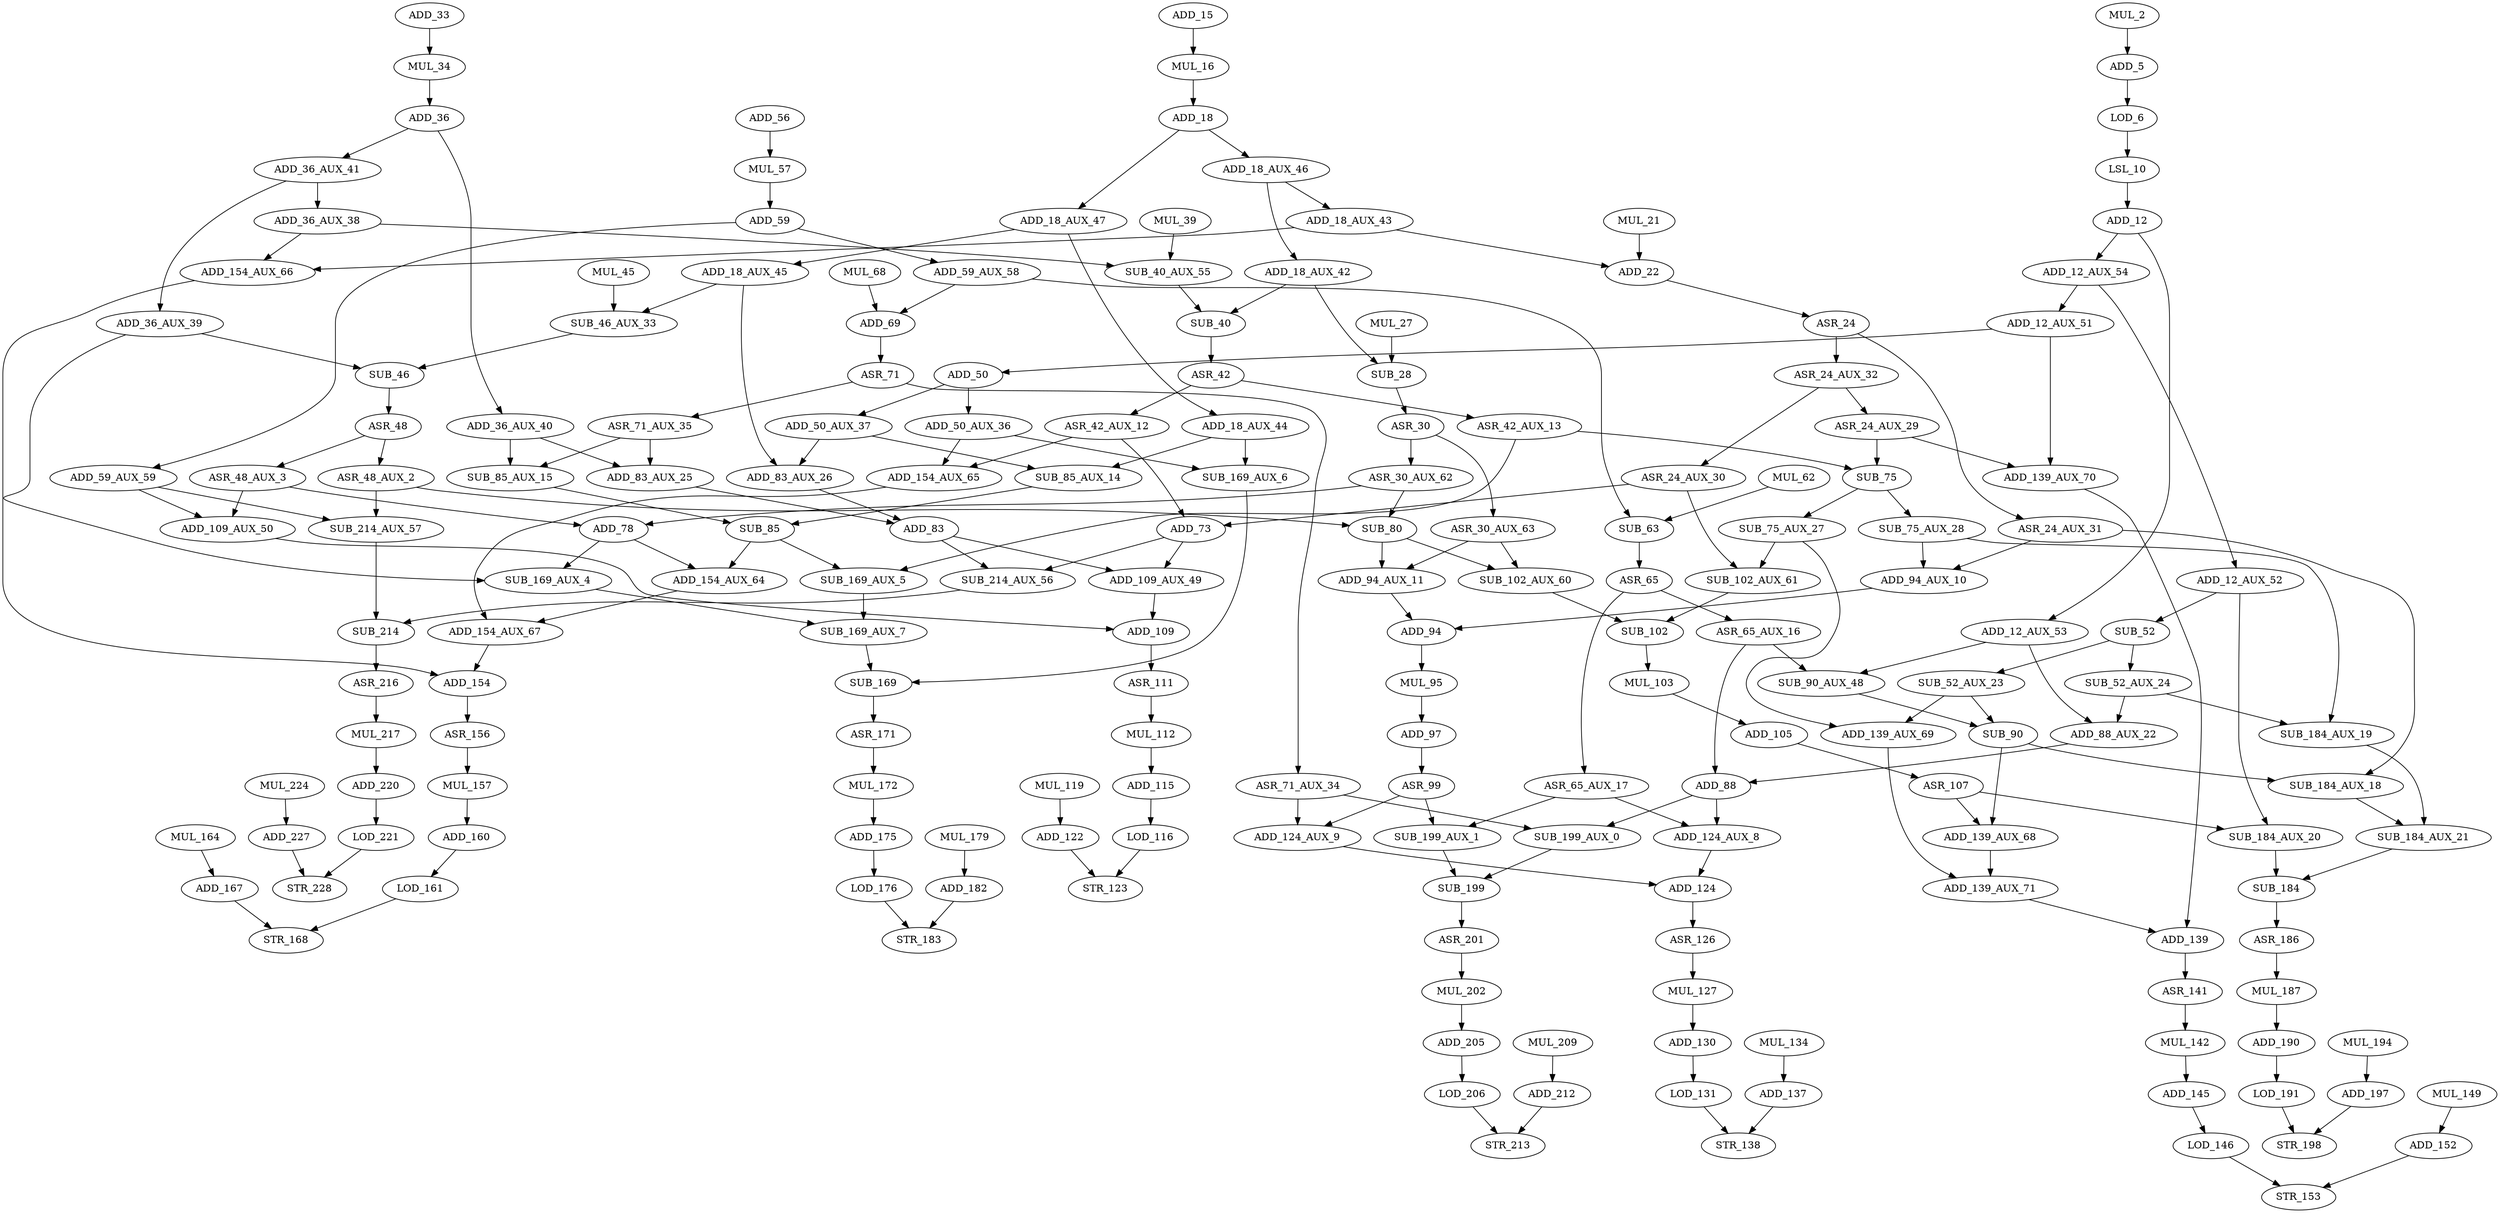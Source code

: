 digraph idctcol {
	ADD_167 [label = ADD_167 ];
	SUB_169_AUX_7 [label = SUB_169_AUX_7 ];
	ADD_36_AUX_40 [label = ADD_36_AUX_40 ];
	SUB_40 [label = SUB_40 ];
	LOD_116 [label = LOD_116 ];
	SUB_85 [label = SUB_85 ];
	MUL_157 [label = MUL_157 ];
	ASR_216 [label = ASR_216 ];
	SUB_52 [label = SUB_52 ];
	ADD_97 [label = ADD_97 ];
	ASR_42 [label = ASR_42 ];
	SUB_75_AUX_28 [label = SUB_75_AUX_28 ];
	SUB_169_AUX_5 [label = SUB_169_AUX_5 ];
	ADD_154_AUX_65 [label = ADD_154_AUX_65 ];
	ADD_139_AUX_71 [label = ADD_139_AUX_71 ];
	SUB_85_AUX_14 [label = SUB_85_AUX_14 ];
	ASR_65_AUX_17 [label = ASR_65_AUX_17 ];
	STR_213 [label = STR_213 ];
	ADD_137 [label = ADD_137 ];
	SUB_184_AUX_20 [label = SUB_184_AUX_20 ];
	ADD_105 [label = ADD_105 ];
	LOD_221 [label = LOD_221 ];
	LOD_191 [label = LOD_191 ];
	MUL_217 [label = MUL_217 ];
	ADD_190 [label = ADD_190 ];
	ADD_78 [label = ADD_78 ];
	ADD_22 [label = ADD_22 ];
	MUL_2 [label = MUL_2 ];
	LOD_206 [label = LOD_206 ];
	ADD_15 [label = ADD_15 ];
	ADD_197 [label = ADD_197 ];
	ASR_48 [label = ASR_48 ];
	ADD_88 [label = ADD_88 ];
	ADD_18_AUX_43 [label = ADD_18_AUX_43 ];
	MUL_187 [label = MUL_187 ];
	SUB_46_AUX_33 [label = SUB_46_AUX_33 ];
	ADD_154_AUX_64 [label = ADD_154_AUX_64 ];
	ASR_48_AUX_2 [label = ASR_48_AUX_2 ];
	SUB_214_AUX_56 [label = SUB_214_AUX_56 ];
	MUL_179 [label = MUL_179 ];
	MUL_119 [label = MUL_119 ];
	ADD_83 [label = ADD_83 ];
	ADD_18_AUX_45 [label = ADD_18_AUX_45 ];
	MUL_21 [label = MUL_21 ];
	ADD_50_AUX_37 [label = ADD_50_AUX_37 ];
	SUB_169 [label = SUB_169 ];
	ADD_12_AUX_52 [label = ADD_12_AUX_52 ];
	SUB_102 [label = SUB_102 ];
	ASR_65_AUX_16 [label = ASR_65_AUX_16 ];
	SUB_90 [label = SUB_90 ];
	ADD_50_AUX_36 [label = ADD_50_AUX_36 ];
	MUL_95 [label = MUL_95 ];
	ADD_73 [label = ADD_73 ];
	ADD_130 [label = ADD_130 ];
	ASR_156 [label = ASR_156 ];
	ADD_94_AUX_11 [label = ADD_94_AUX_11 ];
	MUL_62 [label = MUL_62 ];
	ASR_30_AUX_63 [label = ASR_30_AUX_63 ];
	ASR_99 [label = ASR_99 ];
	ADD_227 [label = ADD_227 ];
	ADD_36_AUX_39 [label = ADD_36_AUX_39 ];
	ADD_36_AUX_38 [label = ADD_36_AUX_38 ];
	SUB_199_AUX_1 [label = SUB_199_AUX_1 ];
	MUL_194 [label = MUL_194 ];
	MUL_172 [label = MUL_172 ];
	MUL_16 [label = MUL_16 ];
	ASR_71 [label = ASR_71 ];
	ADD_175 [label = ADD_175 ];
	SUB_40_AUX_55 [label = SUB_40_AUX_55 ];
	ASR_48_AUX_3 [label = ASR_48_AUX_3 ];
	ADD_220 [label = ADD_220 ];
	ADD_59_AUX_59 [label = ADD_59_AUX_59 ];
	LOD_146 [label = LOD_146 ];
	ADD_94 [label = ADD_94 ];
	ADD_109_AUX_49 [label = ADD_109_AUX_49 ];
	SUB_75 [label = SUB_75 ];
	ADD_59 [label = ADD_59 ];
	SUB_214 [label = SUB_214 ];
	MUL_164 [label = MUL_164 ];
	ADD_36 [label = ADD_36 ];
	ADD_18_AUX_42 [label = ADD_18_AUX_42 ];
	SUB_90_AUX_48 [label = SUB_90_AUX_48 ];
	MUL_149 [label = MUL_149 ];
	ADD_145 [label = ADD_145 ];
	SUB_28 [label = SUB_28 ];
	ADD_122 [label = ADD_122 ];
	ADD_56 [label = ADD_56 ];
	ASR_24 [label = ASR_24 ];
	ADD_160 [label = ADD_160 ];
	ADD_83_AUX_26 [label = ADD_83_AUX_26 ];
	ASR_186 [label = ASR_186 ];
	ASR_111 [label = ASR_111 ];
	SUB_184_AUX_21 [label = SUB_184_AUX_21 ];
	ADD_12_AUX_53 [label = ADD_12_AUX_53 ];
	ADD_154 [label = ADD_154 ];
	ADD_124 [label = ADD_124 ];
	ADD_182 [label = ADD_182 ];
	ASR_24_AUX_30 [label = ASR_24_AUX_30 ];
	ADD_18_AUX_47 [label = ADD_18_AUX_47 ];
	MUL_57 [label = MUL_57 ];
	ADD_12_AUX_51 [label = ADD_12_AUX_51 ];
	MUL_127 [label = MUL_127 ];
	ADD_139_AUX_68 [label = ADD_139_AUX_68 ];
	ADD_124_AUX_9 [label = ADD_124_AUX_9 ];
	SUB_169_AUX_6 [label = SUB_169_AUX_6 ];
	ASR_107 [label = ASR_107 ];
	SUB_46 [label = SUB_46 ];
	ADD_124_AUX_8 [label = ADD_124_AUX_8 ];
	ASR_30 [label = ASR_30 ];
	ASR_171 [label = ASR_171 ];
	SUB_63 [label = SUB_63 ];
	SUB_102_AUX_60 [label = SUB_102_AUX_60 ];
	ADD_152 [label = ADD_152 ];
	SUB_52_AUX_23 [label = SUB_52_AUX_23 ];
	LOD_6 [label = LOD_6 ];
	SUB_85_AUX_15 [label = SUB_85_AUX_15 ];
	ADD_12 [label = ADD_12 ];
	ASR_71_AUX_34 [label = ASR_71_AUX_34 ];
	LSL_10 [label = LSL_10 ];
	SUB_184_AUX_18 [label = SUB_184_AUX_18 ];
	LOD_161 [label = LOD_161 ];
	ADD_109_AUX_50 [label = ADD_109_AUX_50 ];
	ASR_42_AUX_13 [label = ASR_42_AUX_13 ];
	STR_153 [label = STR_153 ];
	LOD_176 [label = LOD_176 ];
	STR_228 [label = STR_228 ];
	ADD_18 [label = ADD_18 ];
	SUB_52_AUX_24 [label = SUB_52_AUX_24 ];
	MUL_68 [label = MUL_68 ];
	ASR_24_AUX_32 [label = ASR_24_AUX_32 ];
	ASR_65 [label = ASR_65 ];
	MUL_134 [label = MUL_134 ];
	ASR_126 [label = ASR_126 ];
	ASR_30_AUX_62 [label = ASR_30_AUX_62 ];
	ADD_115 [label = ADD_115 ];
	STR_198 [label = STR_198 ];
	ADD_154_AUX_67 [label = ADD_154_AUX_67 ];
	MUL_103 [label = MUL_103 ];
	ASR_24_AUX_31 [label = ASR_24_AUX_31 ];
	ADD_205 [label = ADD_205 ];
	MUL_39 [label = MUL_39 ];
	ADD_109 [label = ADD_109 ];
	STR_123 [label = STR_123 ];
	ADD_94_AUX_10 [label = ADD_94_AUX_10 ];
	ADD_139_AUX_69 [label = ADD_139_AUX_69 ];
	ADD_139 [label = ADD_139 ];
	MUL_27 [label = MUL_27 ];
	MUL_34 [label = MUL_34 ];
	STR_138 [label = STR_138 ];
	ADD_139_AUX_70 [label = ADD_139_AUX_70 ];
	SUB_199 [label = SUB_199 ];
	SUB_75_AUX_27 [label = SUB_75_AUX_27 ];
	ADD_5 [label = ADD_5 ];
	MUL_202 [label = MUL_202 ];
	ADD_18_AUX_46 [label = ADD_18_AUX_46 ];
	MUL_209 [label = MUL_209 ];
	ASR_201 [label = ASR_201 ];
	ADD_33 [label = ADD_33 ];
	STR_183 [label = STR_183 ];
	ADD_50 [label = ADD_50 ];
	ADD_59_AUX_58 [label = ADD_59_AUX_58 ];
	ADD_154_AUX_66 [label = ADD_154_AUX_66 ];
	MUL_142 [label = MUL_142 ];
	ADD_83_AUX_25 [label = ADD_83_AUX_25 ];
	ASR_24_AUX_29 [label = ASR_24_AUX_29 ];
	ADD_18_AUX_44 [label = ADD_18_AUX_44 ];
	ADD_36_AUX_41 [label = ADD_36_AUX_41 ];
	MUL_112 [label = MUL_112 ];
	ASR_141 [label = ASR_141 ];
	ADD_212 [label = ADD_212 ];
	SUB_169_AUX_4 [label = SUB_169_AUX_4 ];
	MUL_224 [label = MUL_224 ];
	ADD_12_AUX_54 [label = ADD_12_AUX_54 ];
	STR_168 [label = STR_168 ];
	MUL_45 [label = MUL_45 ];
	SUB_102_AUX_61 [label = SUB_102_AUX_61 ];
	SUB_184 [label = SUB_184 ];
	ADD_88_AUX_22 [label = ADD_88_AUX_22 ];
	ADD_69 [label = ADD_69 ];
	SUB_214_AUX_57 [label = SUB_214_AUX_57 ];
	SUB_80 [label = SUB_80 ];
	SUB_184_AUX_19 [label = SUB_184_AUX_19 ];
	SUB_199_AUX_0 [label = SUB_199_AUX_0 ];
	LOD_131 [label = LOD_131 ];
	ASR_71_AUX_35 [label = ASR_71_AUX_35 ];
	ASR_42_AUX_12 [label = ASR_42_AUX_12 ];
	ADD_18_AUX_47->ADD_18_AUX_45 [ name = 0 ];
	SUB_199_AUX_0->SUB_199 [ name = 1 ];
	ASR_71->ASR_71_AUX_35 [ name = 2 ];
	MUL_202->ADD_205 [ name = 3 ];
	SUB_85_AUX_14->SUB_85 [ name = 4 ];
	ADD_182->STR_183 [ name = 5 ];
	ADD_18->ADD_18_AUX_47 [ name = 6 ];
	ADD_94->MUL_95 [ name = 7 ];
	ADD_59->ADD_59_AUX_59 [ name = 8 ];
	ADD_115->LOD_116 [ name = 9 ];
	ADD_83->SUB_214_AUX_56 [ name = 10 ];
	ADD_109->ASR_111 [ name = 11 ];
	ADD_50_AUX_37->ADD_83_AUX_26 [ name = 12 ];
	ASR_48_AUX_3->ADD_109_AUX_50 [ name = 13 ];
	ASR_48_AUX_3->ADD_78 [ name = 14 ];
	ASR_71_AUX_34->ADD_124_AUX_9 [ name = 15 ];
	ADD_15->MUL_16 [ name = 16 ];
	ASR_65->ASR_65_AUX_16 [ name = 17 ];
	SUB_52_AUX_23->SUB_90 [ name = 18 ];
	ADD_154_AUX_65->ADD_154_AUX_67 [ name = 19 ];
	ADD_137->STR_138 [ name = 20 ];
	MUL_68->ADD_69 [ name = 21 ];
	MUL_172->ADD_175 [ name = 22 ];
	SUB_75_AUX_28->ADD_94_AUX_10 [ name = 23 ];
	ADD_36->ADD_36_AUX_40 [ name = 24 ];
	MUL_103->ADD_105 [ name = 25 ];
	ADD_83->ADD_109_AUX_49 [ name = 26 ];
	ADD_175->LOD_176 [ name = 27 ];
	ADD_105->ASR_107 [ name = 28 ];
	SUB_169_AUX_6->SUB_169 [ name = 29 ];
	ADD_160->LOD_161 [ name = 30 ];
	ADD_12_AUX_51->ADD_50 [ name = 31 ];
	ADD_94_AUX_10->ADD_94 [ name = 32 ];
	SUB_75_AUX_27->ADD_139_AUX_69 [ name = 33 ];
	ADD_124_AUX_8->ADD_124 [ name = 34 ];
	SUB_40->ASR_42 [ name = 35 ];
	MUL_187->ADD_190 [ name = 36 ];
	ASR_48->ASR_48_AUX_3 [ name = 37 ];
	ADD_73->ADD_109_AUX_49 [ name = 38 ];
	ADD_50_AUX_37->SUB_85_AUX_14 [ name = 39 ];
	LSL_10->ADD_12 [ name = 40 ];
	MUL_142->ADD_145 [ name = 41 ];
	ASR_71_AUX_34->SUB_199_AUX_0 [ name = 42 ];
	ADD_50_AUX_36->SUB_169_AUX_6 [ name = 43 ];
	ADD_78->SUB_169_AUX_4 [ name = 44 ];
	ADD_124_AUX_9->ADD_124 [ name = 45 ];
	ADD_73->SUB_214_AUX_56 [ name = 46 ];
	ADD_12->ADD_12_AUX_54 [ name = 47 ];
	MUL_21->ADD_22 [ name = 48 ];
	ASR_42_AUX_12->ADD_154_AUX_65 [ name = 49 ];
	ADD_56->MUL_57 [ name = 50 ];
	ADD_36_AUX_38->SUB_40_AUX_55 [ name = 51 ];
	ADD_69->ASR_71 [ name = 52 ];
	ADD_88->ADD_124_AUX_8 [ name = 53 ];
	ADD_36_AUX_39->SUB_169_AUX_4 [ name = 54 ];
	SUB_169->ASR_171 [ name = 55 ];
	ASR_30->ASR_30_AUX_62 [ name = 56 ];
	ADD_18_AUX_43->ADD_154_AUX_66 [ name = 57 ];
	ADD_18_AUX_46->ADD_18_AUX_43 [ name = 58 ];
	ASR_48_AUX_2->SUB_214_AUX_57 [ name = 59 ];
	ADD_18_AUX_43->ADD_22 [ name = 60 ];
	ASR_24->ASR_24_AUX_32 [ name = 61 ];
	ADD_88_AUX_22->ADD_88 [ name = 62 ];
	ADD_33->MUL_34 [ name = 63 ];
	MUL_157->ADD_160 [ name = 64 ];
	ASR_111->MUL_112 [ name = 65 ];
	ADD_109_AUX_49->ADD_109 [ name = 66 ];
	ASR_216->MUL_217 [ name = 67 ];
	ADD_154_AUX_67->ADD_154 [ name = 68 ];
	ADD_59_AUX_58->ADD_69 [ name = 69 ];
	ASR_24->ASR_24_AUX_31 [ name = 70 ];
	ASR_71->ASR_71_AUX_34 [ name = 71 ];
	ASR_24_AUX_29->SUB_75 [ name = 72 ];
	ADD_139_AUX_68->ADD_139_AUX_71 [ name = 73 ];
	ADD_18_AUX_45->SUB_46_AUX_33 [ name = 74 ];
	SUB_52_AUX_23->ADD_139_AUX_69 [ name = 75 ];
	SUB_40_AUX_55->SUB_40 [ name = 76 ];
	SUB_169_AUX_7->SUB_169 [ name = 77 ];
	ADD_36_AUX_39->SUB_46 [ name = 78 ];
	ADD_36->ADD_36_AUX_41 [ name = 79 ];
	ADD_152->STR_153 [ name = 80 ];
	ADD_5->LOD_6 [ name = 81 ];
	ASR_30->ASR_30_AUX_63 [ name = 82 ];
	ASR_65_AUX_17->ADD_124_AUX_8 [ name = 83 ];
	ADD_59->ADD_59_AUX_58 [ name = 84 ];
	ADD_130->LOD_131 [ name = 85 ];
	ADD_59_AUX_59->ADD_109_AUX_50 [ name = 86 ];
	ASR_65_AUX_16->SUB_90_AUX_48 [ name = 87 ];
	ADD_50->ADD_50_AUX_37 [ name = 88 ];
	ADD_154_AUX_64->ADD_154_AUX_67 [ name = 89 ];
	SUB_75_AUX_27->SUB_102_AUX_61 [ name = 90 ];
	ASR_24_AUX_32->ASR_24_AUX_30 [ name = 91 ];
	ASR_24_AUX_30->SUB_102_AUX_61 [ name = 92 ];
	LOD_161->STR_168 [ name = 93 ];
	SUB_184_AUX_21->SUB_184 [ name = 94 ];
	ADD_78->ADD_154_AUX_64 [ name = 95 ];
	ADD_22->ASR_24 [ name = 96 ];
	ADD_122->STR_123 [ name = 97 ];
	MUL_119->ADD_122 [ name = 98 ];
	MUL_217->ADD_220 [ name = 99 ];
	ASR_42->ASR_42_AUX_13 [ name = 100 ];
	SUB_214->ASR_216 [ name = 101 ];
	MUL_57->ADD_59 [ name = 102 ];
	MUL_45->SUB_46_AUX_33 [ name = 103 ];
	ASR_24_AUX_29->ADD_139_AUX_70 [ name = 104 ];
	ASR_99->ADD_124_AUX_9 [ name = 105 ];
	SUB_80->SUB_102_AUX_60 [ name = 106 ];
	ADD_50_AUX_36->ADD_154_AUX_65 [ name = 107 ];
	LOD_116->STR_123 [ name = 108 ];
	ASR_126->MUL_127 [ name = 109 ];
	ASR_42_AUX_12->ADD_73 [ name = 110 ];
	ADD_12_AUX_54->ADD_12_AUX_52 [ name = 111 ];
	SUB_28->ASR_30 [ name = 112 ];
	SUB_52_AUX_24->ADD_88_AUX_22 [ name = 113 ];
	ASR_107->ADD_139_AUX_68 [ name = 114 ];
	ADD_83_AUX_25->ADD_83 [ name = 115 ];
	ADD_12_AUX_52->SUB_52 [ name = 116 ];
	SUB_102_AUX_60->SUB_102 [ name = 117 ];
	MUL_149->ADD_152 [ name = 118 ];
	SUB_52->SUB_52_AUX_24 [ name = 119 ];
	ADD_36_AUX_41->ADD_36_AUX_38 [ name = 120 ];
	SUB_184_AUX_19->SUB_184_AUX_21 [ name = 121 ];
	ADD_18_AUX_42->SUB_28 [ name = 122 ];
	ADD_18_AUX_42->SUB_40 [ name = 123 ];
	MUL_179->ADD_182 [ name = 124 ];
	ASR_186->MUL_187 [ name = 125 ];
	ASR_24_AUX_31->SUB_184_AUX_18 [ name = 126 ];
	MUL_62->SUB_63 [ name = 127 ];
	ADD_94_AUX_11->ADD_94 [ name = 128 ];
	ADD_36_AUX_40->SUB_85_AUX_15 [ name = 129 ];
	ASR_71_AUX_35->ADD_83_AUX_25 [ name = 130 ];
	ADD_18_AUX_47->ADD_18_AUX_44 [ name = 131 ];
	SUB_90_AUX_48->SUB_90 [ name = 132 ];
	SUB_184_AUX_18->SUB_184_AUX_21 [ name = 133 ];
	ASR_48->ASR_48_AUX_2 [ name = 134 ];
	ADD_12_AUX_53->SUB_90_AUX_48 [ name = 135 ];
	SUB_102_AUX_61->SUB_102 [ name = 136 ];
	LOD_131->STR_138 [ name = 137 ];
	ASR_99->SUB_199_AUX_1 [ name = 138 ];
	MUL_224->ADD_227 [ name = 139 ];
	ADD_12_AUX_53->ADD_88_AUX_22 [ name = 140 ];
	MUL_95->ADD_97 [ name = 141 ];
	ADD_83_AUX_26->ADD_83 [ name = 142 ];
	SUB_63->ASR_65 [ name = 143 ];
	ASR_24_AUX_32->ASR_24_AUX_29 [ name = 144 ];
	SUB_75_AUX_28->SUB_184_AUX_19 [ name = 145 ];
	ADD_18_AUX_46->ADD_18_AUX_42 [ name = 146 ];
	ADD_124->ASR_126 [ name = 147 ];
	ASR_107->SUB_184_AUX_20 [ name = 148 ];
	ADD_12->ADD_12_AUX_53 [ name = 149 ];
	SUB_184->ASR_186 [ name = 150 ];
	SUB_75->SUB_75_AUX_28 [ name = 151 ];
	MUL_194->ADD_197 [ name = 152 ];
	SUB_46->ASR_48 [ name = 153 ];
	ASR_141->MUL_142 [ name = 154 ];
	SUB_169_AUX_4->SUB_169_AUX_7 [ name = 155 ];
	ADD_50->ADD_50_AUX_36 [ name = 156 ];
	ASR_201->MUL_202 [ name = 157 ];
	SUB_75->SUB_75_AUX_27 [ name = 158 ];
	ASR_42->ASR_42_AUX_12 [ name = 159 ];
	LOD_146->STR_153 [ name = 160 ];
	ADD_36_AUX_40->ADD_83_AUX_25 [ name = 161 ];
	MUL_34->ADD_36 [ name = 162 ];
	MUL_127->ADD_130 [ name = 163 ];
	SUB_169_AUX_5->SUB_169_AUX_7 [ name = 164 ];
	MUL_209->ADD_212 [ name = 165 ];
	ADD_12_AUX_54->ADD_12_AUX_51 [ name = 166 ];
	ADD_190->LOD_191 [ name = 167 ];
	SUB_199_AUX_1->SUB_199 [ name = 168 ];
	ADD_139_AUX_69->ADD_139_AUX_71 [ name = 169 ];
	ADD_139->ASR_141 [ name = 170 ];
	ADD_12_AUX_51->ADD_139_AUX_70 [ name = 171 ];
	ADD_212->STR_213 [ name = 172 ];
	LOD_221->STR_228 [ name = 173 ];
	SUB_90->SUB_184_AUX_18 [ name = 174 ];
	MUL_164->ADD_167 [ name = 175 ];
	ADD_12_AUX_52->SUB_184_AUX_20 [ name = 176 ];
	ASR_24_AUX_31->ADD_94_AUX_10 [ name = 177 ];
	ADD_18_AUX_45->ADD_83_AUX_26 [ name = 178 ];
	ASR_42_AUX_13->SUB_75 [ name = 179 ];
	ADD_139_AUX_71->ADD_139 [ name = 180 ];
	LOD_176->STR_183 [ name = 181 ];
	ADD_167->STR_168 [ name = 182 ];
	SUB_214_AUX_57->SUB_214 [ name = 183 ];
	ADD_145->LOD_146 [ name = 184 ];
	MUL_134->ADD_137 [ name = 185 ];
	ADD_197->STR_198 [ name = 186 ];
	MUL_2->ADD_5 [ name = 187 ];
	SUB_214_AUX_56->SUB_214 [ name = 188 ];
	ADD_227->STR_228 [ name = 189 ];
	MUL_16->ADD_18 [ name = 190 ];
	ADD_36_AUX_38->ADD_154_AUX_66 [ name = 191 ];
	ADD_59_AUX_59->SUB_214_AUX_57 [ name = 192 ];
	ADD_18->ADD_18_AUX_46 [ name = 193 ];
	ADD_154->ASR_156 [ name = 194 ];
	ADD_220->LOD_221 [ name = 195 ];
	ADD_205->LOD_206 [ name = 196 ];
	ASR_65_AUX_16->ADD_88 [ name = 197 ];
	SUB_184_AUX_20->SUB_184 [ name = 198 ];
	MUL_112->ADD_115 [ name = 199 ];
	ASR_42_AUX_13->SUB_169_AUX_5 [ name = 200 ];
	SUB_90->ADD_139_AUX_68 [ name = 201 ];
	ASR_156->MUL_157 [ name = 202 ];
	ADD_154_AUX_66->ADD_154 [ name = 203 ];
	ASR_65_AUX_17->SUB_199_AUX_1 [ name = 204 ];
	ASR_24_AUX_30->ADD_73 [ name = 205 ];
	SUB_52->SUB_52_AUX_23 [ name = 206 ];
	ASR_171->MUL_172 [ name = 207 ];
	MUL_39->SUB_40_AUX_55 [ name = 208 ];
	ADD_18_AUX_44->SUB_85_AUX_14 [ name = 209 ];
	ADD_139_AUX_70->ADD_139 [ name = 210 ];
	SUB_52_AUX_24->SUB_184_AUX_19 [ name = 211 ];
	SUB_46_AUX_33->SUB_46 [ name = 212 ];
	ADD_36_AUX_41->ADD_36_AUX_39 [ name = 213 ];
	SUB_80->ADD_94_AUX_11 [ name = 214 ];
	ASR_30_AUX_62->ADD_78 [ name = 215 ];
	ADD_59_AUX_58->SUB_63 [ name = 216 ];
	LOD_191->STR_198 [ name = 217 ];
	SUB_85->ADD_154_AUX_64 [ name = 218 ];
	MUL_27->SUB_28 [ name = 219 ];
	ADD_97->ASR_99 [ name = 220 ];
	SUB_85_AUX_15->SUB_85 [ name = 221 ];
	ASR_48_AUX_2->SUB_80 [ name = 222 ];
	ASR_30_AUX_63->SUB_102_AUX_60 [ name = 223 ];
	ASR_71_AUX_35->SUB_85_AUX_15 [ name = 224 ];
	ASR_30_AUX_63->ADD_94_AUX_11 [ name = 225 ];
	SUB_199->ASR_201 [ name = 226 ];
	LOD_6->LSL_10 [ name = 227 ];
	SUB_85->SUB_169_AUX_5 [ name = 228 ];
	SUB_102->MUL_103 [ name = 229 ];
	LOD_206->STR_213 [ name = 230 ];
	ASR_65->ASR_65_AUX_17 [ name = 231 ];
	ADD_109_AUX_50->ADD_109 [ name = 232 ];
	ADD_88->SUB_199_AUX_0 [ name = 233 ];
	ASR_30_AUX_62->SUB_80 [ name = 234 ];
	ADD_18_AUX_44->SUB_169_AUX_6 [ name = 235 ];
}
